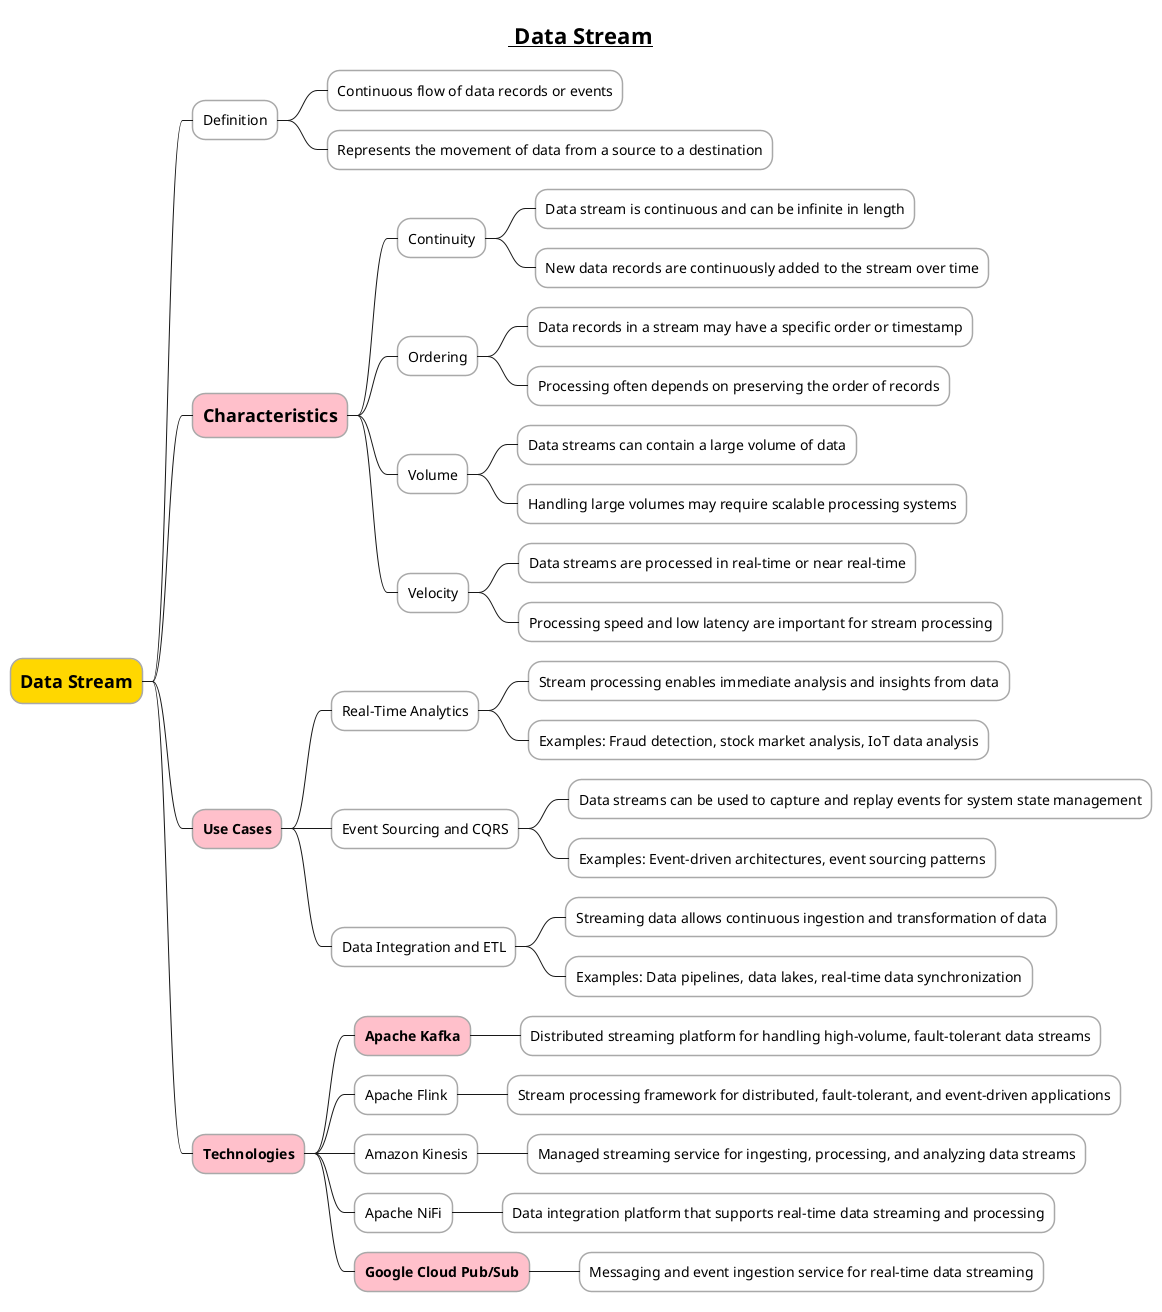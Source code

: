 @startmindmap

skinparam node {
    BorderColor DarkGray
    BackgroundColor White
}

skinparam connector {
    LineColor DarkGray
}

title =__ Data Stream__
*[#gold] =Data Stream

** Definition
*** Continuous flow of data records or events
*** Represents the movement of data from a source to a destination

**[#pink] =Characteristics
*** Continuity
**** Data stream is continuous and can be infinite in length
**** New data records are continuously added to the stream over time

*** Ordering
**** Data records in a stream may have a specific order or timestamp
**** Processing often depends on preserving the order of records

*** Volume
**** Data streams can contain a large volume of data
**** Handling large volumes may require scalable processing systems

*** Velocity
**** Data streams are processed in real-time or near real-time
**** Processing speed and low latency are important for stream processing

**[#pink] **Use Cases**
*** Real-Time Analytics
**** Stream processing enables immediate analysis and insights from data
**** Examples: Fraud detection, stock market analysis, IoT data analysis

*** Event Sourcing and CQRS
**** Data streams can be used to capture and replay events for system state management
**** Examples: Event-driven architectures, event sourcing patterns

*** Data Integration and ETL
**** Streaming data allows continuous ingestion and transformation of data
**** Examples: Data pipelines, data lakes, real-time data synchronization

**[#pink] **Technologies**
***[#pink] **Apache Kafka**
**** Distributed streaming platform for handling high-volume, fault-tolerant data streams

*** Apache Flink
**** Stream processing framework for distributed, fault-tolerant, and event-driven applications

*** Amazon Kinesis
**** Managed streaming service for ingesting, processing, and analyzing data streams

*** Apache NiFi
**** Data integration platform that supports real-time data streaming and processing

***[#pink] **Google Cloud Pub/Sub**
**** Messaging and event ingestion service for real-time data streaming

@endmindmap
